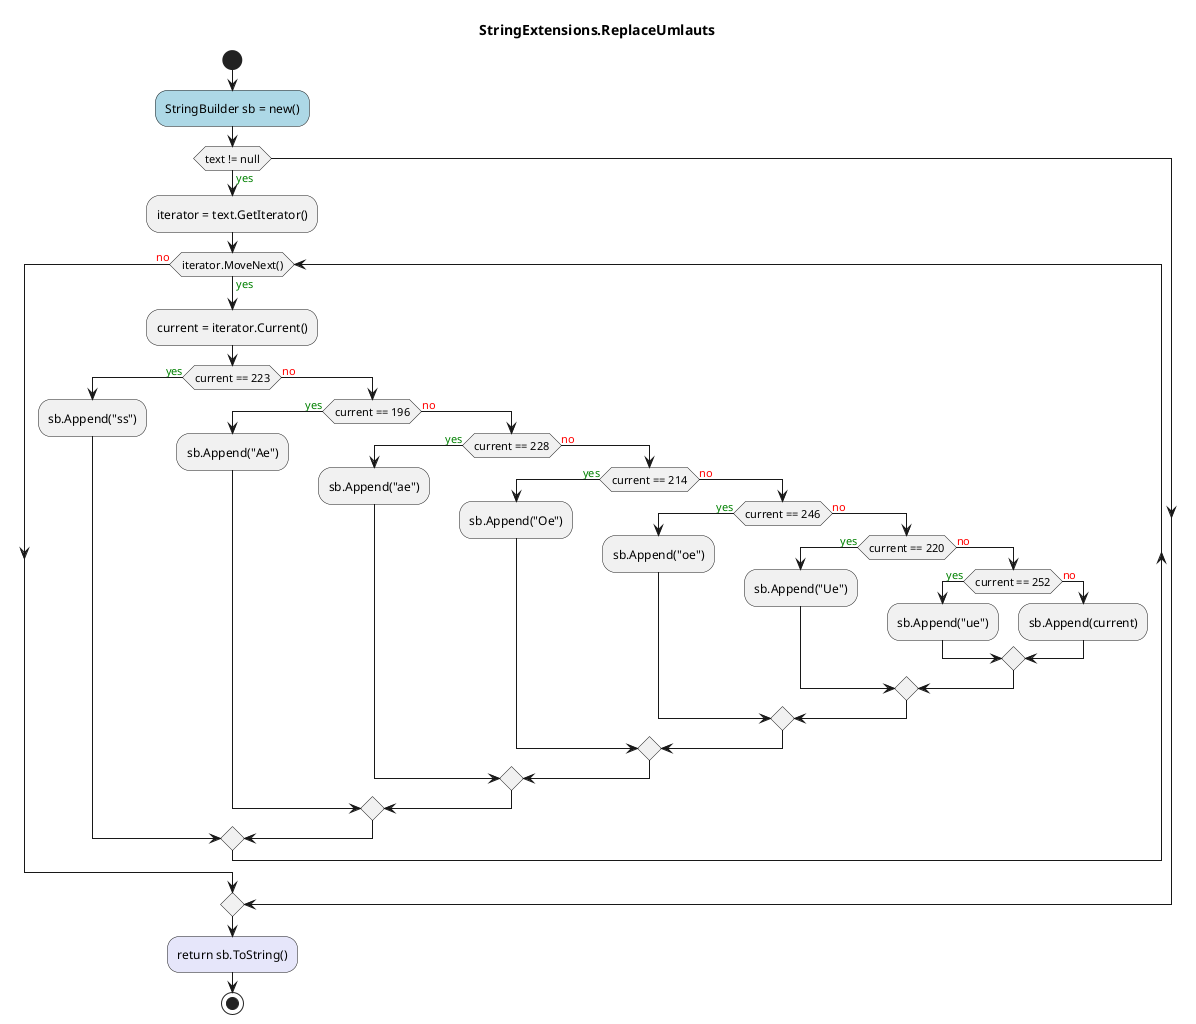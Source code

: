 @startuml StringExtensions.ReplaceUmlauts
title StringExtensions.ReplaceUmlauts
start
#LightBlue:StringBuilder sb = new();
if (text != null) then (<color:green>yes)
    :iterator = text.GetIterator();
    while (iterator.MoveNext()) is (<color:green>yes)
    :current = iterator.Current();
              if (current == 223) then (<color:green>yes)
                  :sb.Append("ss");
                else (<color:red>no)
                  if (current == 196) then (<color:green>yes)
                      :sb.Append("Ae");
                    else (<color:red>no)
                      if (current == 228) then (<color:green>yes)
                          :sb.Append("ae");
                        else (<color:red>no)
                          if (current == 214) then (<color:green>yes)
                              :sb.Append("Oe");
                            else (<color:red>no)
                              if (current == 246) then (<color:green>yes)
                                  :sb.Append("oe");
                                else (<color:red>no)
                                  if (current == 220) then (<color:green>yes)
                                      :sb.Append("Ue");
                                    else (<color:red>no)
                                      if (current == 252) then (<color:green>yes)
                                          :sb.Append("ue");
                                        else (<color:red>no)
                                            :sb.Append(current);
                                      endif
                                  endif
                              endif
                          endif
                      endif
                  endif
              endif
    endwhile (<color:red>no)
endif
#Lavender:return sb.ToString();
stop
@enduml
